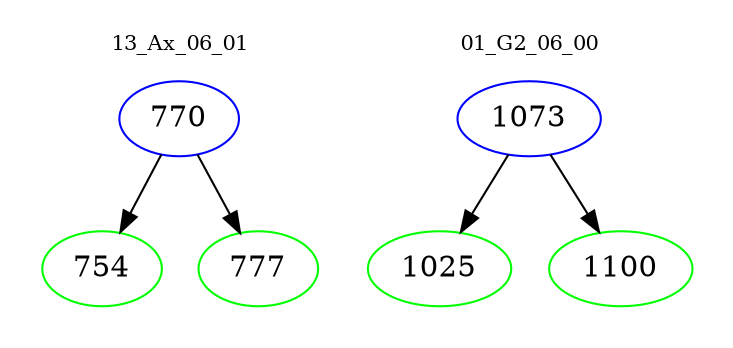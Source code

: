 digraph{
subgraph cluster_0 {
color = white
label = "13_Ax_06_01";
fontsize=10;
T0_770 [label="770", color="blue"]
T0_770 -> T0_754 [color="black"]
T0_754 [label="754", color="green"]
T0_770 -> T0_777 [color="black"]
T0_777 [label="777", color="green"]
}
subgraph cluster_1 {
color = white
label = "01_G2_06_00";
fontsize=10;
T1_1073 [label="1073", color="blue"]
T1_1073 -> T1_1025 [color="black"]
T1_1025 [label="1025", color="green"]
T1_1073 -> T1_1100 [color="black"]
T1_1100 [label="1100", color="green"]
}
}
